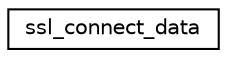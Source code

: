 digraph "Graphical Class Hierarchy"
{
  edge [fontname="Helvetica",fontsize="10",labelfontname="Helvetica",labelfontsize="10"];
  node [fontname="Helvetica",fontsize="10",shape=record];
  rankdir="LR";
  Node0 [label="ssl_connect_data",height=0.2,width=0.4,color="black", fillcolor="white", style="filled",URL="$structssl__connect__data.html"];
}
